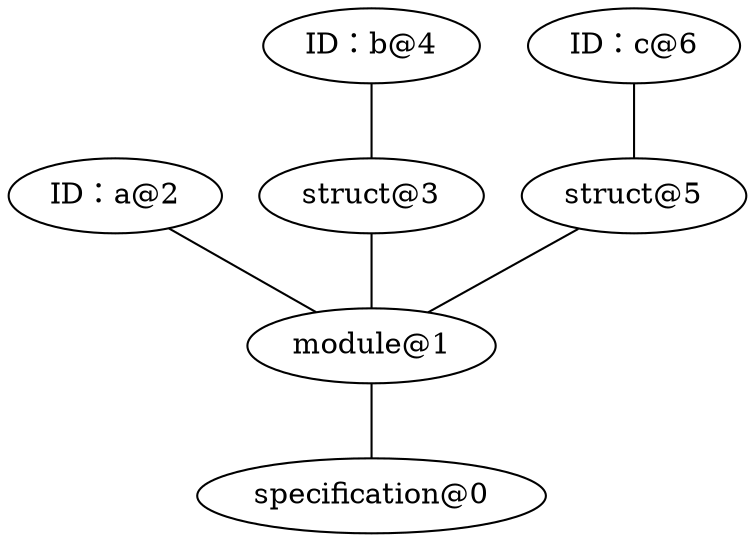 graph{
    { rank=same; "specification@0"}
    { rank=same; "module@1"}
    { rank=same; "ID：a@2"; "struct@3"; "struct@5"}
    { rank=same; "ID：b@4"; "ID：c@6"}

    "module@1" -- "specification@0"
    "ID：a@2" -- "module@1"
    "struct@3" -- "module@1"
    "ID：b@4" -- "struct@3"
    "struct@5" -- "module@1"
    "ID：c@6" -- "struct@5"
}